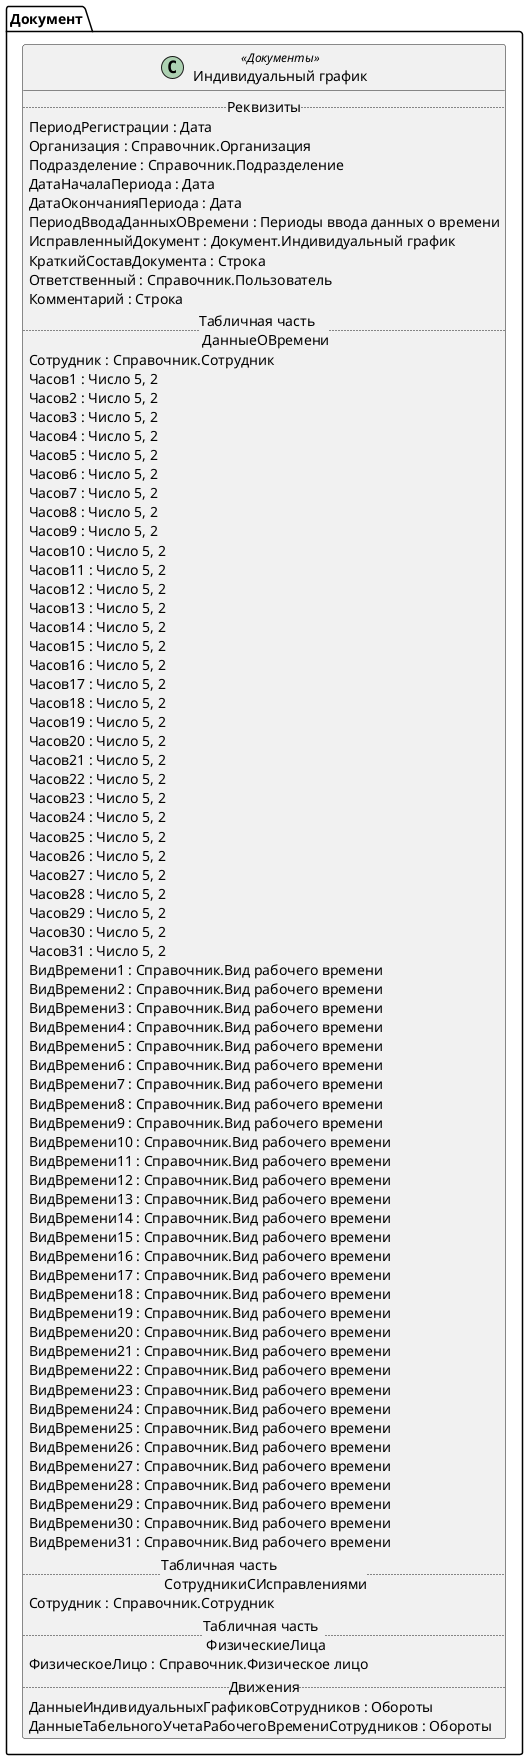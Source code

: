 ﻿@startuml ИндивидуальныйГрафик
'!include templates.wsd
'..\include templates.wsd
class Документ.ИндивидуальныйГрафик as "Индивидуальный график" <<Документы>>
{
..Реквизиты..
ПериодРегистрации : Дата
Организация : Справочник.Организация
Подразделение : Справочник.Подразделение
ДатаНачалаПериода : Дата
ДатаОкончанияПериода : Дата
ПериодВводаДанныхОВремени : Периоды ввода данных о времени
ИсправленныйДокумент : Документ.Индивидуальный график
КраткийСоставДокумента : Строка
Ответственный : Справочник.Пользователь
Комментарий : Строка
..Табличная часть \n ДанныеОВремени..
Сотрудник : Справочник.Сотрудник
Часов1 : Число 5, 2
Часов2 : Число 5, 2
Часов3 : Число 5, 2
Часов4 : Число 5, 2
Часов5 : Число 5, 2
Часов6 : Число 5, 2
Часов7 : Число 5, 2
Часов8 : Число 5, 2
Часов9 : Число 5, 2
Часов10 : Число 5, 2
Часов11 : Число 5, 2
Часов12 : Число 5, 2
Часов13 : Число 5, 2
Часов14 : Число 5, 2
Часов15 : Число 5, 2
Часов16 : Число 5, 2
Часов17 : Число 5, 2
Часов18 : Число 5, 2
Часов19 : Число 5, 2
Часов20 : Число 5, 2
Часов21 : Число 5, 2
Часов22 : Число 5, 2
Часов23 : Число 5, 2
Часов24 : Число 5, 2
Часов25 : Число 5, 2
Часов26 : Число 5, 2
Часов27 : Число 5, 2
Часов28 : Число 5, 2
Часов29 : Число 5, 2
Часов30 : Число 5, 2
Часов31 : Число 5, 2
ВидВремени1 : Справочник.Вид рабочего времени
ВидВремени2 : Справочник.Вид рабочего времени
ВидВремени3 : Справочник.Вид рабочего времени
ВидВремени4 : Справочник.Вид рабочего времени
ВидВремени5 : Справочник.Вид рабочего времени
ВидВремени6 : Справочник.Вид рабочего времени
ВидВремени7 : Справочник.Вид рабочего времени
ВидВремени8 : Справочник.Вид рабочего времени
ВидВремени9 : Справочник.Вид рабочего времени
ВидВремени10 : Справочник.Вид рабочего времени
ВидВремени11 : Справочник.Вид рабочего времени
ВидВремени12 : Справочник.Вид рабочего времени
ВидВремени13 : Справочник.Вид рабочего времени
ВидВремени14 : Справочник.Вид рабочего времени
ВидВремени15 : Справочник.Вид рабочего времени
ВидВремени16 : Справочник.Вид рабочего времени
ВидВремени17 : Справочник.Вид рабочего времени
ВидВремени18 : Справочник.Вид рабочего времени
ВидВремени19 : Справочник.Вид рабочего времени
ВидВремени20 : Справочник.Вид рабочего времени
ВидВремени21 : Справочник.Вид рабочего времени
ВидВремени22 : Справочник.Вид рабочего времени
ВидВремени23 : Справочник.Вид рабочего времени
ВидВремени24 : Справочник.Вид рабочего времени
ВидВремени25 : Справочник.Вид рабочего времени
ВидВремени26 : Справочник.Вид рабочего времени
ВидВремени27 : Справочник.Вид рабочего времени
ВидВремени28 : Справочник.Вид рабочего времени
ВидВремени29 : Справочник.Вид рабочего времени
ВидВремени30 : Справочник.Вид рабочего времени
ВидВремени31 : Справочник.Вид рабочего времени
..Табличная часть \n СотрудникиСИсправлениями..
Сотрудник : Справочник.Сотрудник
..Табличная часть \n ФизическиеЛица..
ФизическоеЛицо : Справочник.Физическое лицо
..Движения..
ДанныеИндивидуальныхГрафиковСотрудников : Обороты
ДанныеТабельногоУчетаРабочегоВремениСотрудников : Обороты
}
@enduml
